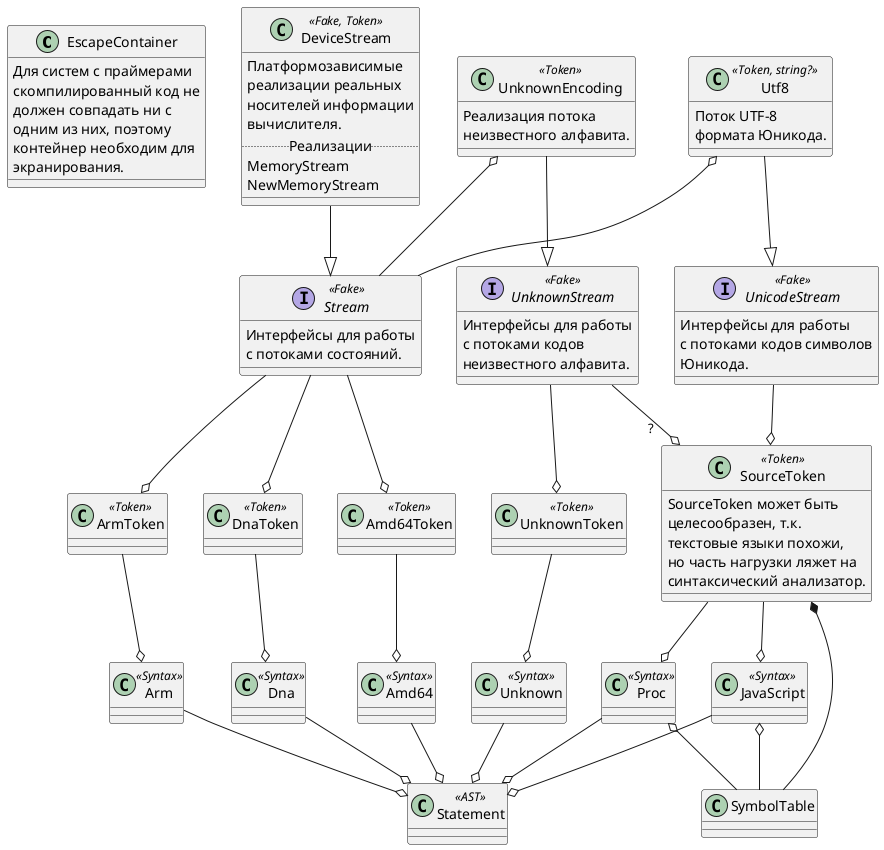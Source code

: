 ' https://plantuml.com/sitemap-language-specification

@startuml Proc

/'
    owners feed pets, pets please owners (association)
    a tail is a part of both dogs and cats (aggregation / composition)
    a cat is a kind of pet (inheritance / generalization)
    specific pet is a cat (specialization)
    Extension?
'/

class EscapeContainer
{
    Для систем с праймерами
    скомпилированный код не
    должен совпадать ни с
    одним из них, поэтому
    контейнер необходим для
    экранирования.
    '..
    '--
    '==
    '__
    '-private_field
    '#protected_field
    '~package_private
    '__
    '+public_method()
}

class DeviceStream << Fake, Token >>
{
    Платформозависимые
    реализации реальных
    носителей информации
    вычислителя.
    .. Реализации ..
    MemoryStream
    NewMemoryStream
    __
}

interface Stream << Fake >>
{
    Интерфейсы для работы
    с потоками состояний.
}

DeviceStream --|> Stream

class Utf8 << Token, string? >>
{
    Поток UTF-8
    формата Юникода.
}

class UnknownEncoding << Token >>
{
    Реализация потока
    неизвестного алфавита.
}

interface UnknownStream << Fake >>
{
    Интерфейсы для работы
    с потоками кодов
    неизвестного алфавита.
}

interface UnicodeStream << Fake >>
{
    Интерфейсы для работы
    с потоками кодов символов
    Юникода.
}

Utf8 o-- Stream
UnknownEncoding o-- Stream

Utf8 --|> UnicodeStream
UnknownEncoding --|> UnknownStream

class SourceToken << Token >>
{
    SourceToken может быть
    целесообразен, т.к.
    текстовые языки похожи,
    но часть нагрузки ляжет на
    синтаксический анализатор.
}

UnicodeStream --o SourceToken

class UnknownToken << Token >>
{
}

UnknownStream --o UnknownToken
UnknownStream --o "?     " SourceToken

class Amd64Token << Token >>
{
}

Stream --o Amd64Token

class ArmToken << Token >>
{
}

Stream --o ArmToken

class DnaToken << Token >>
{
}

Stream --o DnaToken

class SymbolTable
{
}

SourceToken *-- SymbolTable

class JavaScript << Syntax >>
{
}

class Proc << Syntax >>
{
}

JavaScript o-- SymbolTable
Proc o-- SymbolTable

class Amd64 << Syntax >>
{
}

class Arm << Syntax >>
{
}

class Dna << Syntax >>
{
}

class Unknown << Syntax >>
{
}

SourceToken --o JavaScript
SourceToken --o Proc
Amd64Token --o Amd64
ArmToken --o Arm
DnaToken --o Dna
UnknownToken --o Unknown

class Statement << AST >>
{
}

JavaScript --o Statement
Proc --o Statement
Amd64 --o Statement
Arm --o Statement
Dna --o Statement
Unknown --o Statement

@enduml
